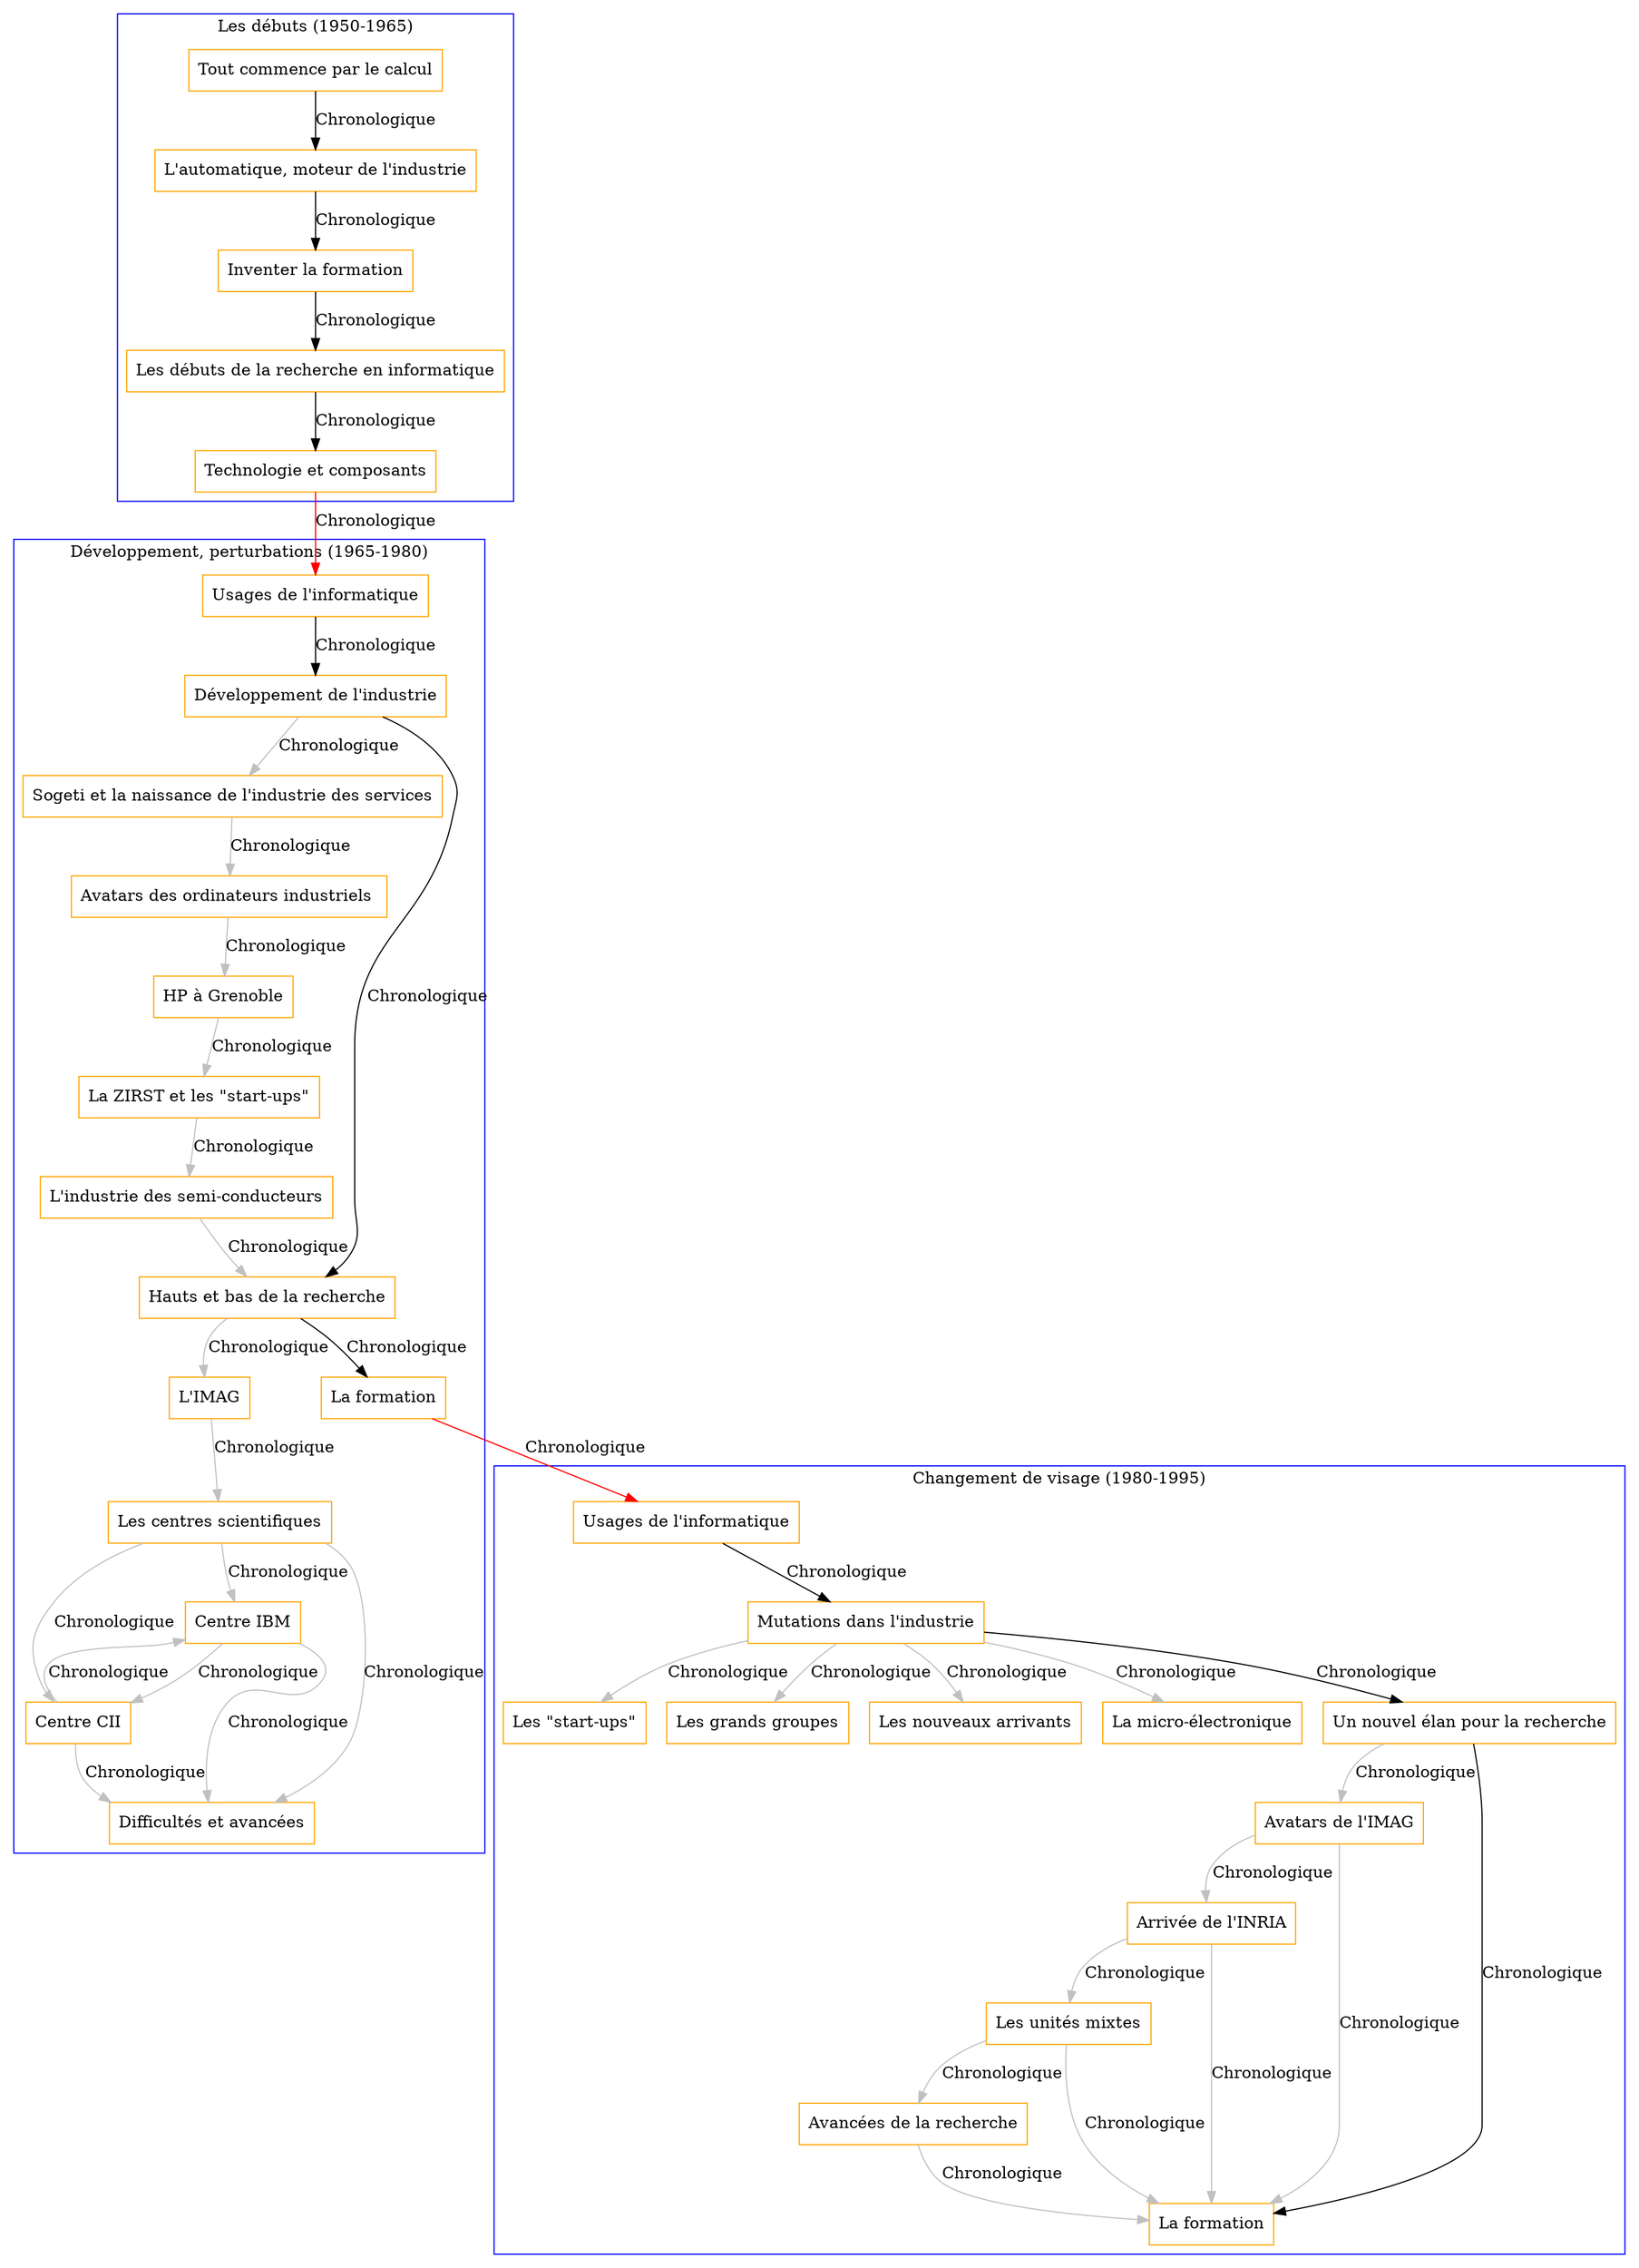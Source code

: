 digraph unix {subgraph cluster_1 { color=blue;label = "Les débuts (1950-1965)";s1[label="Tout commence par le calcul", color=orange,shape=box] s2[label="L&#039;automatique, moteur de l&#039;industrie", color=orange,shape=box] s3[label="Inventer la formation", color=orange,shape=box] s4[label="Les débuts de la recherche en informatique", color=orange,shape=box] s5[label="Technologie et composants", color=orange,shape=box] s1->s2[label="Chronologique", color=black]s2->s3[label="Chronologique", color=black]s3->s4[label="Chronologique", color=black]s4->s5[label="Chronologique", color=black]}subgraph cluster_2 { color=blue;label = "Développement, perturbations (1965-1980)";s6[label="Usages de l&#039;informatique", color=orange,shape=box] s7[label="Développement de l&#039;industrie", color=orange,shape=box] s8[label="Sogeti et la naissance de l&#039;industrie des services", color=orange,shape=box] s9[label="Avatars des ordinateurs industriels ", color=orange,shape=box] s10[label="HP à Grenoble", color=orange,shape=box] s11[label="La ZIRST et les &quot;start-ups&quot;", color=orange,shape=box] s12[label="L&#039;industrie des semi-conducteurs", color=orange,shape=box] s13[label="Hauts et bas de la recherche", color=orange,shape=box] s14[label="L&#039;IMAG", color=orange,shape=box] s15[label="Les centres scientifiques", color=orange,shape=box] s16[label="Centre IBM", color=orange,shape=box] s17[label="Centre CII", color=orange,shape=box] s18[label="Difficultés et avancées", color=orange,shape=box] s19[label="La formation", color=orange,shape=box] s6->s7[label="Chronologique", color=black]s7->s8[label="Chronologique", color=grey]s8->s9[label="Chronologique", color=grey]s9->s10[label="Chronologique", color=grey]s10->s11[label="Chronologique", color=grey]s11->s12[label="Chronologique", color=grey]s7->s13[label="Chronologique", color=black]s12->s13[label="Chronologique", color=grey]s13->s14[label="Chronologique", color=grey]s14->s15[label="Chronologique", color=grey]s15->s16[label="Chronologique", color=grey]s15->s17[label="Chronologique", color=grey]s16->s17[label="Chronologique", color=grey]s17->s16[label="Chronologique", color=grey]s15->s18[label="Chronologique", color=grey]s16->s18[label="Chronologique", color=grey]s17->s18[label="Chronologique", color=grey]s13->s19[label="Chronologique", color=black]}subgraph cluster_3 { color=blue;label = "Changement de visage (1980-1995)";s20[label="Usages de l&#039;informatique", color=orange,shape=box] s21[label="Mutations dans l&#039;industrie", color=orange,shape=box] s22[label="Les &quot;start-ups&quot;", color=orange,shape=box] s23[label="Les grands groupes", color=orange,shape=box] s24[label="Les nouveaux arrivants", color=orange,shape=box] s25[label="La micro-électronique", color=orange,shape=box] s26[label="Un nouvel élan pour la recherche", color=orange,shape=box] s27[label="Avatars de l&#039;IMAG", color=orange,shape=box] s28[label="Arrivée de l&#039;INRIA", color=orange,shape=box] s29[label="Les unités mixtes", color=orange,shape=box] s30[label="Avancées de la recherche", color=orange,shape=box] s31[label="La formation", color=orange,shape=box] s20->s21[label="Chronologique", color=black]s21->s22[label="Chronologique", color=grey]s21->s23[label="Chronologique", color=grey]s21->s24[label="Chronologique", color=grey]s21->s25[label="Chronologique", color=grey]s21->s26[label="Chronologique", color=black]s26->s27[label="Chronologique", color=grey]s27->s28[label="Chronologique", color=grey]s28->s29[label="Chronologique", color=grey]s29->s30[label="Chronologique", color=grey]s26->s31[label="Chronologique", color=black]s27->s31[label="Chronologique", color=grey]s28->s31[label="Chronologique", color=grey]s29->s31[label="Chronologique", color=grey]s30->s31[label="Chronologique", color=grey]}s5->s6[label="Chronologique", color=red] s19->s20[label="Chronologique", color=red] }digraph unix {subgraph cluster_1 { color=blue;label = "Les débuts (1950-1965)";s1[label="Tout commence par le calcul", color=orange,shape=box] s2[label="L&#039;automatique, moteur de l&#039;industrie", color=orange,shape=box] s3[label="Inventer la formation", color=orange,shape=box] s4[label="Les débuts de la recherche en informatique", color=orange,shape=box] s5[label="Technologie et composants", color=orange,shape=box] s1->s2[label="Chronologique", color=black]s2->s3[label="Chronologique", color=black]s3->s4[label="Chronologique", color=black]s4->s5[label="Chronologique", color=black]}subgraph cluster_2 { color=blue;label = "Développement, perturbations (1965-1980)";s6[label="Usages de l&#039;informatique", color=orange,shape=box] s7[label="Développement de l&#039;industrie", color=orange,shape=box] s8[label="Sogeti et la naissance de l&#039;industrie des services", color=orange,shape=box] s9[label="Avatars des ordinateurs industriels ", color=orange,shape=box] s10[label="HP à Grenoble", color=orange,shape=box] s11[label="La ZIRST et les &quot;start-ups&quot;", color=orange,shape=box] s12[label="L&#039;industrie des semi-conducteurs", color=orange,shape=box] s13[label="Hauts et bas de la recherche", color=orange,shape=box] s14[label="L&#039;IMAG", color=orange,shape=box] s15[label="Les centres scientifiques", color=orange,shape=box] s16[label="Centre IBM", color=orange,shape=box] s17[label="Centre CII", color=orange,shape=box] s18[label="Difficultés et avancées", color=orange,shape=box] s19[label="La formation", color=orange,shape=box] s6->s7[label="Chronologique", color=black]s7->s8[label="Chronologique", color=grey]s8->s9[label="Chronologique", color=grey]s9->s10[label="Chronologique", color=grey]s10->s11[label="Chronologique", color=grey]s11->s12[label="Chronologique", color=grey]s7->s13[label="Chronologique", color=black]s12->s13[label="Chronologique", color=grey]s13->s14[label="Chronologique", color=grey]s14->s15[label="Chronologique", color=grey]s15->s16[label="Chronologique", color=grey]s15->s17[label="Chronologique", color=grey]s16->s17[label="Chronologique", color=grey]s17->s16[label="Chronologique", color=grey]s15->s18[label="Chronologique", color=grey]s16->s18[label="Chronologique", color=grey]s17->s18[label="Chronologique", color=grey]s13->s19[label="Chronologique", color=black]}subgraph cluster_3 { color=blue;label = "Changement de visage (1980-1995)";s20[label="Usages de l&#039;informatique", color=orange,shape=box] s21[label="Mutations dans l&#039;industrie", color=orange,shape=box] s22[label="Les &quot;start-ups&quot;", color=orange,shape=box] s23[label="Les grands groupes", color=orange,shape=box] s24[label="Les nouveaux arrivants", color=orange,shape=box] s25[label="La micro-électronique", color=orange,shape=box] s26[label="Un nouvel élan pour la recherche", color=orange,shape=box] s27[label="Avatars de l&#039;IMAG", color=orange,shape=box] s28[label="Arrivée de l&#039;INRIA", color=orange,shape=box] s29[label="Les unités mixtes", color=orange,shape=box] s30[label="Avancées de la recherche", color=orange,shape=box] s31[label="La formation", color=orange,shape=box] s20->s21[label="Chronologique", color=black]s21->s22[label="Chronologique", color=grey]s21->s23[label="Chronologique", color=grey]s21->s24[label="Chronologique", color=grey]s21->s25[label="Chronologique", color=grey]s21->s26[label="Chronologique", color=black]s26->s27[label="Chronologique", color=grey]s27->s28[label="Chronologique", color=grey]s28->s29[label="Chronologique", color=grey]s29->s30[label="Chronologique", color=grey]s26->s31[label="Chronologique", color=black]s27->s31[label="Chronologique", color=grey]s28->s31[label="Chronologique", color=grey]s29->s31[label="Chronologique", color=grey]s30->s31[label="Chronologique", color=grey]}s5->s6[label="Chronologique", color=red] s19->s20[label="Chronologique", color=red] }digraph unix {subgraph cluster_1 { color=blue;label = "Les débuts (1950-1965)";s1[label="Tout commence par le calcul", color=orange,shape=box] s2[label="L&#039;automatique, moteur de l&#039;industrie", color=orange,shape=box] s3[label="Inventer la formation", color=orange,shape=box] s4[label="Les débuts de la recherche en informatique", color=orange,shape=box] s5[label="Technologie et composants", color=orange,shape=box] s1->s2[label="Chronologique", color=black]s2->s3[label="Chronologique", color=black]s3->s4[label="Chronologique", color=black]s4->s5[label="Chronologique", color=black]}subgraph cluster_2 { color=blue;label = "Développement, perturbations (1965-1980)";s6[label="Usages de l&#039;informatique", color=orange,shape=box] s7[label="Développement de l&#039;industrie", color=orange,shape=box] s8[label="Sogeti et la naissance de l&#039;industrie des services", color=orange,shape=box] s9[label="Avatars des ordinateurs industriels ", color=orange,shape=box] s10[label="HP à Grenoble", color=orange,shape=box] s11[label="La ZIRST et les &quot;start-ups&quot;", color=orange,shape=box] s12[label="L&#039;industrie des semi-conducteurs", color=orange,shape=box] s13[label="Hauts et bas de la recherche", color=orange,shape=box] s14[label="L&#039;IMAG", color=orange,shape=box] s15[label="Les centres scientifiques", color=orange,shape=box] s16[label="Centre IBM", color=orange,shape=box] s17[label="Centre CII", color=orange,shape=box] s18[label="Difficultés et avancées", color=orange,shape=box] s19[label="La formation", color=orange,shape=box] s6->s7[label="Chronologique", color=black]s7->s8[label="Chronologique", color=grey]s8->s9[label="Chronologique", color=grey]s9->s10[label="Chronologique", color=grey]s10->s11[label="Chronologique", color=grey]s11->s12[label="Chronologique", color=grey]s7->s13[label="Chronologique", color=black]s12->s13[label="Chronologique", color=grey]s13->s14[label="Chronologique", color=grey]s14->s15[label="Chronologique", color=grey]s15->s16[label="Chronologique", color=grey]s15->s17[label="Chronologique", color=grey]s16->s17[label="Chronologique", color=grey]s17->s16[label="Chronologique", color=grey]s15->s18[label="Chronologique", color=grey]s16->s18[label="Chronologique", color=grey]s17->s18[label="Chronologique", color=grey]s13->s19[label="Chronologique", color=black]}subgraph cluster_3 { color=blue;label = "Changement de visage (1980-1995)";s20[label="Usages de l&#039;informatique", color=orange,shape=box] s21[label="Mutations dans l&#039;industrie", color=orange,shape=box] s22[label="Les &quot;start-ups&quot;", color=orange,shape=box] s23[label="Les grands groupes", color=orange,shape=box] s24[label="Les nouveaux arrivants", color=orange,shape=box] s25[label="La micro-électronique", color=orange,shape=box] s26[label="Un nouvel élan pour la recherche", color=orange,shape=box] s27[label="Avatars de l&#039;IMAG", color=orange,shape=box] s28[label="Arrivée de l&#039;INRIA", color=orange,shape=box] s29[label="Les unités mixtes", color=orange,shape=box] s30[label="Avancées de la recherche", color=orange,shape=box] s31[label="La formation", color=orange,shape=box] s20->s21[label="Chronologique", color=black]s21->s22[label="Chronologique", color=grey]s21->s23[label="Chronologique", color=grey]s21->s24[label="Chronologique", color=grey]s21->s25[label="Chronologique", color=grey]s21->s26[label="Chronologique", color=black]s26->s27[label="Chronologique", color=grey]s27->s28[label="Chronologique", color=grey]s28->s29[label="Chronologique", color=grey]s29->s30[label="Chronologique", color=grey]s26->s31[label="Chronologique", color=black]s27->s31[label="Chronologique", color=grey]s28->s31[label="Chronologique", color=grey]s29->s31[label="Chronologique", color=grey]s30->s31[label="Chronologique", color=grey]}s5->s6[label="Chronologique", color=red] s19->s20[label="Chronologique", color=red] }digraph unix {subgraph cluster_1 { color=blue;label = "Les débuts (1950-1965)";s1[label="Tout commence par le calcul", color=orange,shape=box] s2[label="L&#039;automatique, moteur de l&#039;industrie", color=orange,shape=box] s3[label="Inventer la formation", color=orange,shape=box] s4[label="Les débuts de la recherche en informatique", color=orange,shape=box] s5[label="Technologie et composants", color=orange,shape=box] s1->s2[label="Chronologique", color=black]s2->s3[label="Chronologique", color=black]s3->s4[label="Chronologique", color=black]s4->s5[label="Chronologique", color=black]}subgraph cluster_2 { color=blue;label = "Développement, perturbations (1965-1980)";s6[label="Usages de l&#039;informatique", color=orange,shape=box] s7[label="Développement de l&#039;industrie", color=orange,shape=box] s8[label="Sogeti et la naissance de l&#039;industrie des services", color=orange,shape=box] s9[label="Avatars des ordinateurs industriels ", color=orange,shape=box] s10[label="HP à Grenoble", color=orange,shape=box] s11[label="La ZIRST et les &quot;start-ups&quot;", color=orange,shape=box] s12[label="L&#039;industrie des semi-conducteurs", color=orange,shape=box] s13[label="Hauts et bas de la recherche", color=orange,shape=box] s14[label="L&#039;IMAG", color=orange,shape=box] s15[label="Les centres scientifiques", color=orange,shape=box] s16[label="Centre IBM", color=orange,shape=box] s17[label="Centre CII", color=orange,shape=box] s18[label="Difficultés et avancées", color=orange,shape=box] s19[label="La formation", color=orange,shape=box] s6->s7[label="Chronologique", color=black]s7->s8[label="Chronologique", color=grey]s8->s9[label="Chronologique", color=grey]s9->s10[label="Chronologique", color=grey]s10->s11[label="Chronologique", color=grey]s11->s12[label="Chronologique", color=grey]s7->s13[label="Chronologique", color=black]s12->s13[label="Chronologique", color=grey]s13->s14[label="Chronologique", color=grey]s14->s15[label="Chronologique", color=grey]s15->s16[label="Chronologique", color=grey]s15->s17[label="Chronologique", color=grey]s16->s17[label="Chronologique", color=grey]s17->s16[label="Chronologique", color=grey]s15->s18[label="Chronologique", color=grey]s16->s18[label="Chronologique", color=grey]s17->s18[label="Chronologique", color=grey]s13->s19[label="Chronologique", color=black]}subgraph cluster_3 { color=blue;label = "Changement de visage (1980-1995)";s20[label="Usages de l&#039;informatique", color=orange,shape=box] s21[label="Mutations dans l&#039;industrie", color=orange,shape=box] s22[label="Les &quot;start-ups&quot;", color=orange,shape=box] s23[label="Les grands groupes", color=orange,shape=box] s24[label="Les nouveaux arrivants", color=orange,shape=box] s25[label="La micro-électronique", color=orange,shape=box] s26[label="Un nouvel élan pour la recherche", color=orange,shape=box] s27[label="Avatars de l&#039;IMAG", color=orange,shape=box] s28[label="Arrivée de l&#039;INRIA", color=orange,shape=box] s29[label="Les unités mixtes", color=orange,shape=box] s30[label="Avancées de la recherche", color=orange,shape=box] s31[label="La formation", color=orange,shape=box] s20->s21[label="Chronologique", color=black]s21->s22[label="Chronologique", color=grey]s21->s23[label="Chronologique", color=grey]s21->s24[label="Chronologique", color=grey]s21->s25[label="Chronologique", color=grey]s21->s26[label="Chronologique", color=black]s26->s27[label="Chronologique", color=grey]s27->s28[label="Chronologique", color=grey]s28->s29[label="Chronologique", color=grey]s29->s30[label="Chronologique", color=grey]s26->s31[label="Chronologique", color=black]s27->s31[label="Chronologique", color=grey]s28->s31[label="Chronologique", color=grey]s29->s31[label="Chronologique", color=grey]s30->s31[label="Chronologique", color=grey]}s5->s6[label="Chronologique", color=red] s19->s20[label="Chronologique", color=red] }digraph unix {subgraph cluster_1 { color=blue;label = "Les débuts (1950-1965)";s1[label="Tout commence par le calcul", color=orange,shape=box] s2[label="L&#039;automatique, moteur de l&#039;industrie", color=orange,shape=box] s3[label="Inventer la formation", color=orange,shape=box] s4[label="Les débuts de la recherche en informatique", color=orange,shape=box] s5[label="Technologie et composants", color=orange,shape=box] s1->s2[label="Chronologique", color=black]s2->s3[label="Chronologique", color=black]s3->s4[label="Chronologique", color=black]s4->s5[label="Chronologique", color=black]}subgraph cluster_2 { color=blue;label = "Développement, perturbations (1965-1980)";s6[label="Usages de l&#039;informatique", color=orange,shape=box] s7[label="Développement de l&#039;industrie", color=orange,shape=box] s8[label="Sogeti et la naissance de l&#039;industrie des services", color=orange,shape=box] s9[label="Avatars des ordinateurs industriels ", color=orange,shape=box] s10[label="HP à Grenoble", color=orange,shape=box] s11[label="La ZIRST et les &quot;start-ups&quot;", color=orange,shape=box] s12[label="L&#039;industrie des semi-conducteurs", color=orange,shape=box] s13[label="Hauts et bas de la recherche", color=orange,shape=box] s14[label="L&#039;IMAG", color=orange,shape=box] s15[label="Les centres scientifiques", color=orange,shape=box] s16[label="Centre IBM", color=orange,shape=box] s17[label="Centre CII", color=orange,shape=box] s18[label="Difficultés et avancées", color=orange,shape=box] s19[label="La formation", color=orange,shape=box] s6->s7[label="Chronologique", color=black]s7->s8[label="Chronologique", color=grey]s8->s9[label="Chronologique", color=grey]s9->s10[label="Chronologique", color=grey]s10->s11[label="Chronologique", color=grey]s11->s12[label="Chronologique", color=grey]s7->s13[label="Chronologique", color=black]s12->s13[label="Chronologique", color=grey]s13->s14[label="Chronologique", color=grey]s14->s15[label="Chronologique", color=grey]s15->s16[label="Chronologique", color=grey]s15->s17[label="Chronologique", color=grey]s16->s17[label="Chronologique", color=grey]s17->s16[label="Chronologique", color=grey]s15->s18[label="Chronologique", color=grey]s16->s18[label="Chronologique", color=grey]s17->s18[label="Chronologique", color=grey]s13->s19[label="Chronologique", color=black]}subgraph cluster_3 { color=blue;label = "Changement de visage (1980-1995)";s20[label="Usages de l&#039;informatique", color=orange,shape=box] s21[label="Mutations dans l&#039;industrie", color=orange,shape=box] s22[label="Les &quot;start-ups&quot;", color=orange,shape=box] s23[label="Les grands groupes", color=orange,shape=box] s24[label="Les nouveaux arrivants", color=orange,shape=box] s25[label="La micro-électronique", color=orange,shape=box] s26[label="Un nouvel élan pour la recherche", color=orange,shape=box] s27[label="Avatars de l&#039;IMAG", color=orange,shape=box] s28[label="Arrivée de l&#039;INRIA", color=orange,shape=box] s29[label="Les unités mixtes", color=orange,shape=box] s30[label="Avancées de la recherche", color=orange,shape=box] s31[label="La formation", color=orange,shape=box] s20->s21[label="Chronologique", color=black]s21->s22[label="Chronologique", color=grey]s21->s23[label="Chronologique", color=grey]s21->s24[label="Chronologique", color=grey]s21->s25[label="Chronologique", color=grey]s21->s26[label="Chronologique", color=black]s26->s27[label="Chronologique", color=grey]s27->s28[label="Chronologique", color=grey]s28->s29[label="Chronologique", color=grey]s29->s30[label="Chronologique", color=grey]s26->s31[label="Chronologique", color=black]s27->s31[label="Chronologique", color=grey]s28->s31[label="Chronologique", color=grey]s29->s31[label="Chronologique", color=grey]s30->s31[label="Chronologique", color=grey]}s5->s6[label="Chronologique", color=red] s19->s20[label="Chronologique", color=red] }